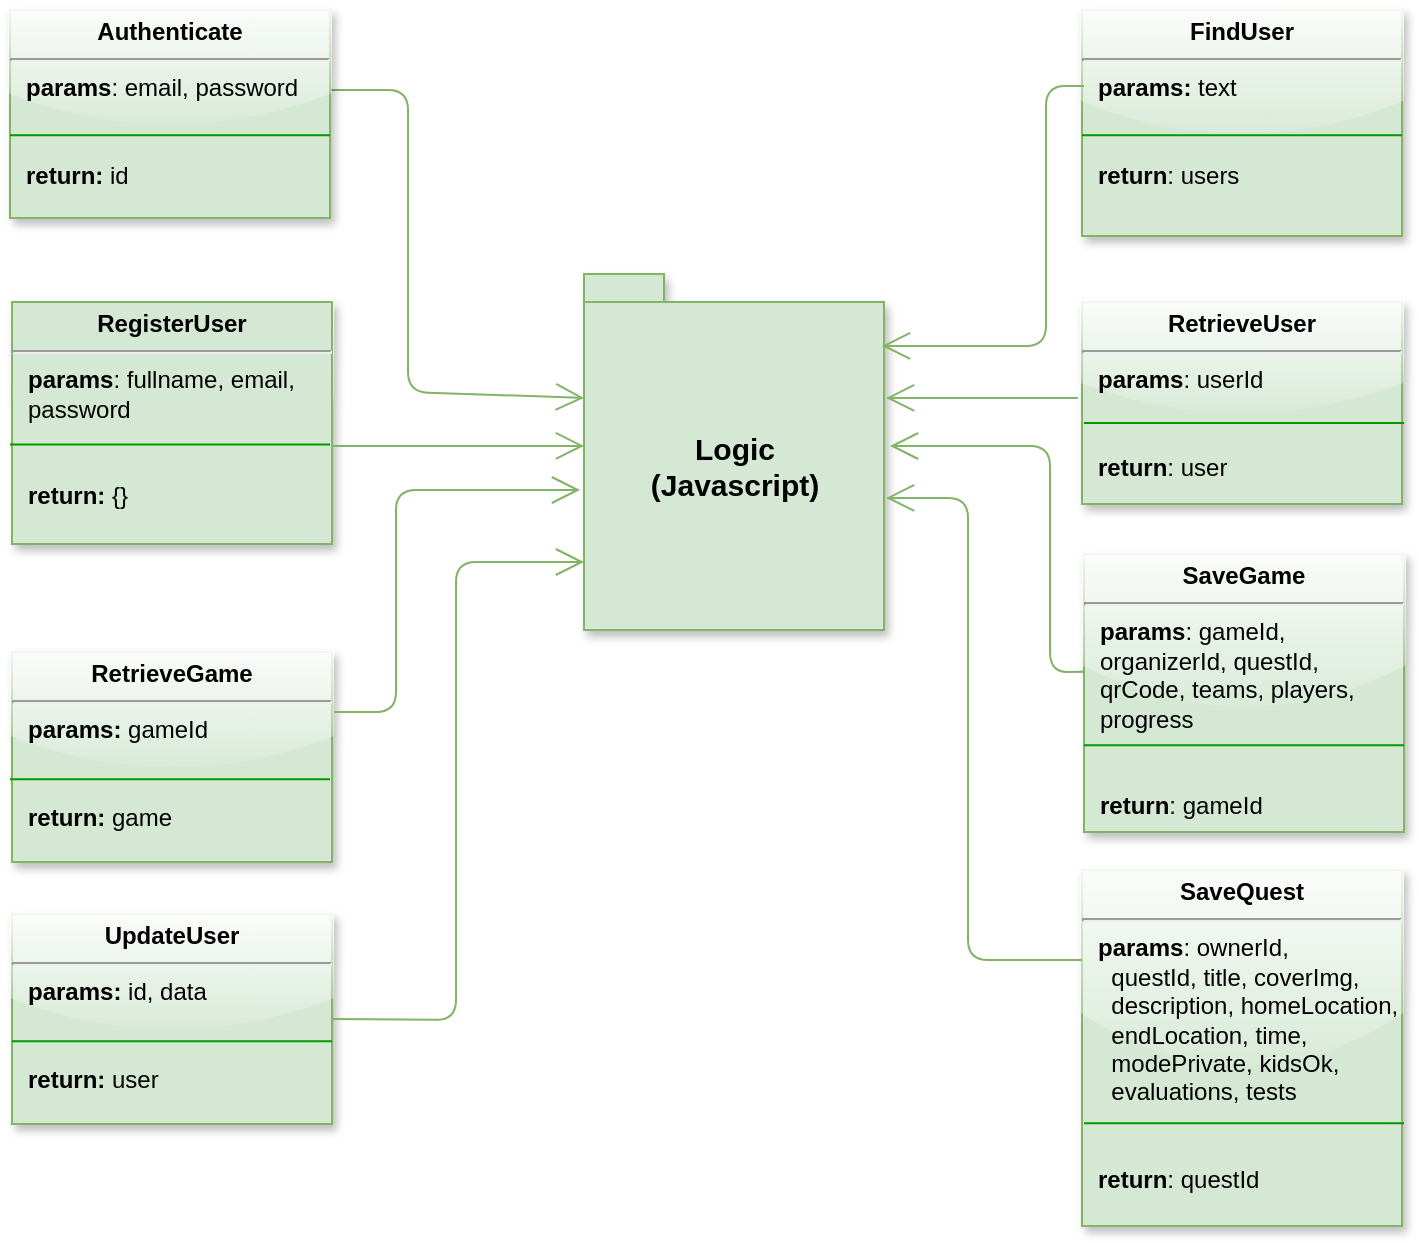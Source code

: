 <mxfile version="14.1.1" type="device"><diagram id="HS-gGLQbE62-hqSnFJKD" name="Page-1"><mxGraphModel dx="1298" dy="747" grid="0" gridSize="10" guides="1" tooltips="1" connect="1" arrows="1" fold="1" page="1" pageScale="1" pageWidth="827" pageHeight="1169" math="0" shadow="0"><root><mxCell id="0"/><mxCell id="1" parent="0"/><mxCell id="j0PHmmRxFHYfNblkw_nq-34" value="" style="group;rounded=0;shadow=1;align=left;strokeColor=#82b366;fillColor=#d5e8d4;glass=1;sketch=0;" parent="1" vertex="1" connectable="0"><mxGeometry x="41" y="186" width="160" height="121" as="geometry"/></mxCell><mxCell id="j0PHmmRxFHYfNblkw_nq-33" value="" style="line;strokeWidth=1;fillColor=none;align=left;verticalAlign=middle;spacingTop=-1;spacingLeft=3;spacingRight=3;rotatable=0;labelPosition=right;points=[];portConstraint=eastwest;" parent="j0PHmmRxFHYfNblkw_nq-34" vertex="1"><mxGeometry y="69.996" width="160" height="3.903" as="geometry"/></mxCell><mxCell id="j0PHmmRxFHYfNblkw_nq-10" value="&lt;p style=&quot;margin: 4px 0px 0px ; text-align: center&quot;&gt;&lt;b&gt;RegisterUser&lt;/b&gt;&lt;/p&gt;&lt;hr&gt;&lt;p style=&quot;margin: 0px 0px 0px 8px&quot;&gt;&lt;b&gt;params&lt;/b&gt;: fullname, email,&amp;nbsp;&lt;/p&gt;&lt;p style=&quot;margin: 0px 0px 0px 8px&quot;&gt;password&lt;/p&gt;&lt;p style=&quot;margin: 0px 0px 0px 8px&quot;&gt;&lt;br&gt;&lt;/p&gt;&lt;p style=&quot;margin: 0px 0px 0px 8px&quot;&gt;&lt;br&gt;&lt;/p&gt;&lt;p style=&quot;margin: 0px 0px 0px 8px&quot;&gt;&lt;b&gt;return:&lt;/b&gt; {}&lt;/p&gt;" style="verticalAlign=top;align=left;overflow=fill;fontSize=12;fontFamily=Helvetica;html=1;fillColor=#d5e8d4;strokeColor=#82b366;" parent="j0PHmmRxFHYfNblkw_nq-34" vertex="1"><mxGeometry width="160" height="121" as="geometry"/></mxCell><mxCell id="C4ngcNwKTcRaIjCz0Oi1-11" value="" style="line;strokeWidth=1;fillColor=none;align=left;verticalAlign=middle;spacingTop=-1;spacingLeft=3;spacingRight=3;rotatable=0;labelPosition=right;points=[];portConstraint=eastwest;strokeColor=#009900;" vertex="1" parent="j0PHmmRxFHYfNblkw_nq-34"><mxGeometry x="-1" y="68.711" width="160" height="5.194" as="geometry"/></mxCell><mxCell id="j0PHmmRxFHYfNblkw_nq-1" value="&lt;b style=&quot;font-size: 15px&quot;&gt;&lt;br&gt;&lt;br&gt;&lt;br&gt;&lt;br&gt;Logic&lt;br&gt;(Javascript)&lt;/b&gt;" style="shape=folder;tabWidth=40;tabHeight=14;tabPosition=left;html=1;fillColor=#d5e8d4;strokeColor=#82b366;rounded=0;shadow=1;align=center;verticalAlign=top;glass=1;sketch=0;" parent="1" vertex="1"><mxGeometry x="327" y="172" width="150" height="178" as="geometry"/></mxCell><mxCell id="j0PHmmRxFHYfNblkw_nq-18" value="&lt;p style=&quot;margin: 4px 0px 0px ; text-align: center&quot;&gt;&lt;b&gt;FindUser&lt;/b&gt;&lt;/p&gt;&lt;hr&gt;&lt;p style=&quot;margin: 0px 0px 0px 8px&quot;&gt;&lt;b&gt;params:&lt;/b&gt; text&lt;/p&gt;&lt;p style=&quot;margin: 0px 0px 0px 8px&quot;&gt;&lt;br&gt;&lt;/p&gt;&lt;p style=&quot;margin: 0px 0px 0px 8px&quot;&gt;&lt;br&gt;&lt;/p&gt;&lt;p style=&quot;margin: 0px 0px 0px 8px&quot;&gt;&lt;b&gt;return&lt;/b&gt;: users&lt;/p&gt;" style="verticalAlign=top;align=left;overflow=fill;fontSize=12;fontFamily=Helvetica;html=1;rounded=0;shadow=1;strokeColor=#82b366;fillColor=#d5e8d4;glass=1;sketch=0;" parent="1" vertex="1"><mxGeometry x="576" y="40" width="160" height="113" as="geometry"/></mxCell><mxCell id="j0PHmmRxFHYfNblkw_nq-20" value="&lt;p style=&quot;margin: 4px 0px 0px ; text-align: center&quot;&gt;&lt;b&gt;RetrieveUser&lt;/b&gt;&lt;/p&gt;&lt;hr&gt;&lt;p style=&quot;margin: 0px 0px 0px 8px&quot;&gt;&lt;b&gt;params&lt;/b&gt;: userId&lt;/p&gt;&lt;p style=&quot;margin: 0px 0px 0px 8px&quot;&gt;&lt;br&gt;&lt;/p&gt;&lt;p style=&quot;margin: 0px 0px 0px 8px&quot;&gt;&lt;br&gt;&lt;/p&gt;&lt;p style=&quot;margin: 0px 0px 0px 8px&quot;&gt;&lt;b&gt;return&lt;/b&gt;: user&lt;/p&gt;&lt;p style=&quot;margin: 0px 0px 0px 8px&quot;&gt;&lt;br&gt;&lt;/p&gt;" style="verticalAlign=top;align=left;overflow=fill;fontSize=12;fontFamily=Helvetica;html=1;rounded=0;shadow=1;strokeColor=#82b366;fillColor=#d5e8d4;glass=1;sketch=0;" parent="1" vertex="1"><mxGeometry x="576" y="186" width="160" height="101" as="geometry"/></mxCell><mxCell id="j0PHmmRxFHYfNblkw_nq-21" value="&lt;p style=&quot;margin: 4px 0px 0px ; text-align: center&quot;&gt;&lt;b&gt;SaveQuest&lt;/b&gt;&lt;/p&gt;&lt;hr&gt;&lt;p style=&quot;margin: 0px 0px 0px 8px&quot;&gt;&lt;b&gt;params&lt;/b&gt;:&amp;nbsp;&lt;span&gt;ownerId,&lt;/span&gt;&lt;/p&gt;&lt;p style=&quot;margin: 0px 0px 0px 8px&quot;&gt;&amp;nbsp; questId,&amp;nbsp;&lt;span&gt;title,&amp;nbsp;&lt;/span&gt;&lt;span&gt;coverImg,&lt;/span&gt;&lt;/p&gt;&lt;p style=&quot;margin: 0px 0px 0px 8px&quot;&gt;&amp;nbsp; description,&amp;nbsp;&lt;span&gt;homeLocation,&lt;/span&gt;&lt;/p&gt;&lt;p style=&quot;margin: 0px 0px 0px 8px&quot;&gt;&amp;nbsp; endLocation,&amp;nbsp;&lt;span&gt;time,&lt;/span&gt;&lt;/p&gt;&lt;p style=&quot;margin: 0px 0px 0px 8px&quot;&gt;&amp;nbsp; modePrivate,&amp;nbsp;&lt;span&gt;kidsOk,&lt;/span&gt;&lt;/p&gt;&lt;p style=&quot;margin: 0px 0px 0px 8px&quot;&gt;&amp;nbsp; evaluations,&amp;nbsp;&lt;span&gt;tests&lt;/span&gt;&lt;/p&gt;&lt;p style=&quot;margin: 0px 0px 0px 8px&quot;&gt;&lt;br&gt;&lt;/p&gt;&lt;p style=&quot;margin: 0px 0px 0px 8px&quot;&gt;&lt;br&gt;&lt;/p&gt;&lt;p style=&quot;margin: 0px 0px 0px 8px&quot;&gt;&lt;b&gt;return&lt;/b&gt;: questId&lt;br&gt;&lt;/p&gt;" style="verticalAlign=top;align=left;overflow=fill;fontSize=12;fontFamily=Helvetica;html=1;rounded=0;shadow=1;strokeColor=#82b366;fillColor=#d5e8d4;glass=1;sketch=0;" parent="1" vertex="1"><mxGeometry x="576" y="470" width="160" height="178" as="geometry"/></mxCell><mxCell id="j0PHmmRxFHYfNblkw_nq-13" value="&lt;p style=&quot;margin: 4px 0px 0px ; text-align: center&quot;&gt;&lt;b&gt;RetrieveGame&lt;/b&gt;&lt;/p&gt;&lt;hr&gt;&lt;p style=&quot;margin: 0px 0px 0px 8px&quot;&gt;&lt;b&gt;params:&lt;/b&gt; gameId&lt;/p&gt;&lt;p style=&quot;margin: 0px 0px 0px 8px&quot;&gt;&lt;br&gt;&lt;/p&gt;&lt;p style=&quot;margin: 0px 0px 0px 8px&quot;&gt;&lt;br&gt;&lt;/p&gt;&lt;p style=&quot;margin: 0px 0px 0px 8px&quot;&gt;&lt;b&gt;return:&lt;/b&gt;&amp;nbsp;game&lt;br&gt;&lt;/p&gt;" style="verticalAlign=top;align=left;overflow=fill;fontSize=12;fontFamily=Helvetica;html=1;fillColor=#d5e8d4;strokeColor=#82b366;glass=1;rounded=0;shadow=1;sketch=0;" parent="1" vertex="1"><mxGeometry x="41" y="361" width="160" height="105" as="geometry"/></mxCell><mxCell id="j0PHmmRxFHYfNblkw_nq-42" value="" style="endArrow=open;endFill=1;endSize=12;html=1;strokeColor=#82b366;entryX=0;entryY=0.348;entryDx=0;entryDy=0;entryPerimeter=0;fillColor=#d5e8d4;" parent="1" target="j0PHmmRxFHYfNblkw_nq-1" edge="1"><mxGeometry width="160" relative="1" as="geometry"><mxPoint x="200" y="80" as="sourcePoint"/><mxPoint x="320" y="231" as="targetPoint"/><Array as="points"><mxPoint x="239" y="80"/><mxPoint x="239" y="231"/></Array></mxGeometry></mxCell><mxCell id="j0PHmmRxFHYfNblkw_nq-44" value="" style="endArrow=open;endFill=1;endSize=12;html=1;entryX=0;entryY=0.483;entryDx=0;entryDy=0;entryPerimeter=0;strokeColor=#82b366;exitX=1;exitY=0.513;exitDx=0;exitDy=0;exitPerimeter=0;fillColor=#d5e8d4;" parent="1" target="j0PHmmRxFHYfNblkw_nq-1" edge="1" source="j0PHmmRxFHYfNblkw_nq-33"><mxGeometry width="160" relative="1" as="geometry"><mxPoint x="200" y="300" as="sourcePoint"/><mxPoint x="260" y="650" as="targetPoint"/><Array as="points"><mxPoint x="240" y="258"/><mxPoint x="265" y="258"/></Array></mxGeometry></mxCell><mxCell id="j0PHmmRxFHYfNblkw_nq-47" value="" style="endArrow=open;endFill=1;endSize=12;html=1;strokeColor=#82b366;fillColor=#d5e8d4;" parent="1" edge="1"><mxGeometry width="160" relative="1" as="geometry"><mxPoint x="202" y="391" as="sourcePoint"/><mxPoint x="325" y="280" as="targetPoint"/><Array as="points"><mxPoint x="233" y="391"/><mxPoint x="233" y="280"/></Array></mxGeometry></mxCell><mxCell id="j0PHmmRxFHYfNblkw_nq-52" value="" style="endArrow=open;endFill=1;endSize=12;html=1;strokeColor=#82b366;exitX=0.006;exitY=0.336;exitDx=0;exitDy=0;exitPerimeter=0;entryX=0.993;entryY=0.202;entryDx=0;entryDy=0;entryPerimeter=0;fillColor=#d5e8d4;" parent="1" source="j0PHmmRxFHYfNblkw_nq-18" edge="1" target="j0PHmmRxFHYfNblkw_nq-1"><mxGeometry width="160" relative="1" as="geometry"><mxPoint x="450" y="81" as="sourcePoint"/><mxPoint x="470" y="477" as="targetPoint"/><Array as="points"><mxPoint x="558" y="78"/><mxPoint x="558" y="208"/></Array></mxGeometry></mxCell><mxCell id="j0PHmmRxFHYfNblkw_nq-54" value="" style="endArrow=open;endFill=1;endSize=12;html=1;strokeColor=#82b366;entryX=1.007;entryY=0.348;entryDx=0;entryDy=0;entryPerimeter=0;fillColor=#d5e8d4;" parent="1" edge="1" target="j0PHmmRxFHYfNblkw_nq-1"><mxGeometry width="160" relative="1" as="geometry"><mxPoint x="574" y="234" as="sourcePoint"/><mxPoint x="470" y="504" as="targetPoint"/><Array as="points"/></mxGeometry></mxCell><mxCell id="j0PHmmRxFHYfNblkw_nq-55" value="" style="endArrow=open;endFill=1;endSize=12;html=1;strokeColor=#82b366;exitX=0;exitY=0.424;exitDx=0;exitDy=0;exitPerimeter=0;fillColor=#d5e8d4;" parent="1" source="j0PHmmRxFHYfNblkw_nq-22" edge="1"><mxGeometry width="160" relative="1" as="geometry"><mxPoint x="574" y="331.01" as="sourcePoint"/><mxPoint x="480" y="258" as="targetPoint"/><Array as="points"><mxPoint x="560" y="371"/><mxPoint x="560" y="258"/></Array></mxGeometry></mxCell><mxCell id="j0PHmmRxFHYfNblkw_nq-56" value="" style="endArrow=open;endFill=1;endSize=12;html=1;strokeColor=#82b366;entryX=1.007;entryY=0.629;entryDx=0;entryDy=0;entryPerimeter=0;fillColor=#d5e8d4;" parent="1" edge="1" target="j0PHmmRxFHYfNblkw_nq-1"><mxGeometry width="160" relative="1" as="geometry"><mxPoint x="576" y="515" as="sourcePoint"/><mxPoint x="474" y="515" as="targetPoint"/><Array as="points"><mxPoint x="519" y="515"/><mxPoint x="519" y="284"/></Array></mxGeometry></mxCell><mxCell id="j0PHmmRxFHYfNblkw_nq-8" value="&lt;p style=&quot;margin: 4px 0px 0px ; text-align: center&quot;&gt;&lt;b&gt;Authenticate&lt;/b&gt;&lt;/p&gt;&lt;hr&gt;&lt;p style=&quot;margin: 0px ; margin-left: 8px&quot;&gt;&lt;b&gt;params&lt;/b&gt;&lt;span&gt;:&amp;nbsp;email, password&lt;/span&gt;&lt;br&gt;&lt;/p&gt;&lt;p style=&quot;margin: 0px ; margin-left: 8px&quot;&gt;&lt;br&gt;&lt;/p&gt;&lt;p style=&quot;margin: 0px ; margin-left: 8px&quot;&gt;&lt;br&gt;&lt;/p&gt;&lt;p style=&quot;margin: 0px ; margin-left: 8px&quot;&gt;&lt;b&gt;return:&lt;/b&gt; id&amp;nbsp;&lt;/p&gt;" style="verticalAlign=top;align=left;overflow=fill;fontSize=12;fontFamily=Helvetica;html=1;rounded=0;shadow=1;strokeColor=#82b366;fillColor=#d5e8d4;glass=1;sketch=0;" parent="1" vertex="1"><mxGeometry x="40" y="40" width="160" height="104" as="geometry"/></mxCell><mxCell id="C4ngcNwKTcRaIjCz0Oi1-1" value="" style="line;strokeWidth=1;fillColor=none;align=left;verticalAlign=middle;spacingTop=-1;spacingLeft=3;spacingRight=3;rotatable=0;labelPosition=right;points=[];portConstraint=eastwest;strokeColor=#009900;" vertex="1" parent="1"><mxGeometry x="40" y="100.001" width="160" height="5.194" as="geometry"/></mxCell><mxCell id="C4ngcNwKTcRaIjCz0Oi1-7" style="edgeStyle=orthogonalEdgeStyle;rounded=0;orthogonalLoop=1;jettySize=auto;html=1;exitX=0.5;exitY=1;exitDx=0;exitDy=0;exitPerimeter=0;" edge="1" parent="1" source="j0PHmmRxFHYfNblkw_nq-1" target="j0PHmmRxFHYfNblkw_nq-1"><mxGeometry relative="1" as="geometry"/></mxCell><mxCell id="C4ngcNwKTcRaIjCz0Oi1-8" value="&lt;p style=&quot;margin: 4px 0px 0px ; text-align: center&quot;&gt;&lt;b&gt;UpdateUser&lt;/b&gt;&lt;/p&gt;&lt;hr&gt;&lt;p style=&quot;margin: 0px 0px 0px 8px&quot;&gt;&lt;b&gt;params:&lt;/b&gt; id, data&lt;/p&gt;&lt;p style=&quot;margin: 0px 0px 0px 8px&quot;&gt;&lt;br&gt;&lt;/p&gt;&lt;p style=&quot;margin: 0px 0px 0px 8px&quot;&gt;&lt;br&gt;&lt;/p&gt;&lt;p style=&quot;margin: 0px 0px 0px 8px&quot;&gt;&lt;b&gt;return:&lt;/b&gt;&amp;nbsp;user&lt;br&gt;&lt;/p&gt;" style="verticalAlign=top;align=left;overflow=fill;fontSize=12;fontFamily=Helvetica;html=1;fillColor=#d5e8d4;strokeColor=#82b366;glass=1;rounded=0;shadow=1;sketch=0;" vertex="1" parent="1"><mxGeometry x="41" y="492" width="160" height="105" as="geometry"/></mxCell><mxCell id="C4ngcNwKTcRaIjCz0Oi1-9" value="" style="endArrow=open;endFill=1;endSize=12;html=1;strokeColor=#82b366;exitX=1;exitY=0.5;exitDx=0;exitDy=0;fillColor=#d5e8d4;" edge="1" parent="1" source="C4ngcNwKTcRaIjCz0Oi1-8"><mxGeometry width="160" relative="1" as="geometry"><mxPoint x="204" y="427" as="sourcePoint"/><mxPoint x="327" y="316" as="targetPoint"/><Array as="points"><mxPoint x="263" y="545"/><mxPoint x="263" y="316"/></Array></mxGeometry></mxCell><mxCell id="C4ngcNwKTcRaIjCz0Oi1-12" value="" style="line;strokeWidth=1;fillColor=none;align=left;verticalAlign=middle;spacingTop=-1;spacingLeft=3;spacingRight=3;rotatable=0;labelPosition=right;points=[];portConstraint=eastwest;strokeColor=#009900;" vertex="1" parent="1"><mxGeometry x="40" y="422.001" width="160" height="5.194" as="geometry"/></mxCell><mxCell id="C4ngcNwKTcRaIjCz0Oi1-13" value="" style="line;strokeWidth=1;fillColor=none;align=left;verticalAlign=middle;spacingTop=-1;spacingLeft=3;spacingRight=3;rotatable=0;labelPosition=right;points=[];portConstraint=eastwest;strokeColor=#009900;" vertex="1" parent="1"><mxGeometry x="41" y="553.001" width="160" height="5.194" as="geometry"/></mxCell><mxCell id="C4ngcNwKTcRaIjCz0Oi1-14" value="" style="line;strokeWidth=1;fillColor=none;align=left;verticalAlign=middle;spacingTop=-1;spacingLeft=3;spacingRight=3;rotatable=0;labelPosition=right;points=[];portConstraint=eastwest;strokeColor=#009900;" vertex="1" parent="1"><mxGeometry x="576" y="100.001" width="160" height="5.194" as="geometry"/></mxCell><mxCell id="C4ngcNwKTcRaIjCz0Oi1-15" value="" style="line;strokeWidth=1;fillColor=none;align=left;verticalAlign=middle;spacingTop=-1;spacingLeft=3;spacingRight=3;rotatable=0;labelPosition=right;points=[];portConstraint=eastwest;strokeColor=#009900;" vertex="1" parent="1"><mxGeometry x="577" y="243.901" width="160" height="5.194" as="geometry"/></mxCell><mxCell id="j0PHmmRxFHYfNblkw_nq-22" value="&lt;p style=&quot;margin: 4px 0px 0px ; text-align: center&quot;&gt;&lt;b&gt;SaveGame&lt;/b&gt;&lt;/p&gt;&lt;hr&gt;&lt;p style=&quot;margin: 0px 0px 0px 8px&quot;&gt;&lt;b&gt;params&lt;/b&gt;: gameId,&amp;nbsp;&lt;/p&gt;&lt;p style=&quot;margin: 0px 0px 0px 8px&quot;&gt;organizerId, questId,&lt;/p&gt;&lt;p style=&quot;margin: 0px 0px 0px 8px&quot;&gt;qrCode, teams, players,&lt;/p&gt;&lt;p style=&quot;margin: 0px 0px 0px 8px&quot;&gt;progress&lt;/p&gt;&lt;p style=&quot;margin: 0px 0px 0px 8px&quot;&gt;&lt;br&gt;&lt;/p&gt;&lt;p style=&quot;margin: 0px 0px 0px 8px&quot;&gt;&lt;br&gt;&lt;/p&gt;&lt;p style=&quot;margin: 0px 0px 0px 8px&quot;&gt;&lt;b&gt;return&lt;/b&gt;: gameId&lt;/p&gt;&lt;p style=&quot;margin: 0px 0px 0px 8px&quot;&gt;&lt;br&gt;&lt;/p&gt;&lt;p style=&quot;margin: 0px 0px 0px 8px&quot;&gt;&lt;br&gt;&lt;/p&gt;" style="verticalAlign=top;align=left;overflow=fill;fontSize=12;fontFamily=Helvetica;html=1;fillColor=#d5e8d4;strokeColor=#82b366;glass=1;shadow=1;" parent="1" vertex="1"><mxGeometry x="577" y="312" width="160" height="139" as="geometry"/></mxCell><mxCell id="C4ngcNwKTcRaIjCz0Oi1-16" value="" style="line;strokeWidth=1;fillColor=none;align=left;verticalAlign=middle;spacingTop=-1;spacingLeft=3;spacingRight=3;rotatable=0;labelPosition=right;points=[];portConstraint=eastwest;strokeColor=#009900;" vertex="1" parent="1"><mxGeometry x="577" y="405.001" width="160" height="5.194" as="geometry"/></mxCell><mxCell id="C4ngcNwKTcRaIjCz0Oi1-17" value="" style="line;strokeWidth=1;fillColor=none;align=left;verticalAlign=middle;spacingTop=-1;spacingLeft=3;spacingRight=3;rotatable=0;labelPosition=right;points=[];portConstraint=eastwest;strokeColor=#009900;" vertex="1" parent="1"><mxGeometry x="577" y="594.001" width="160" height="5.194" as="geometry"/></mxCell></root></mxGraphModel></diagram></mxfile>